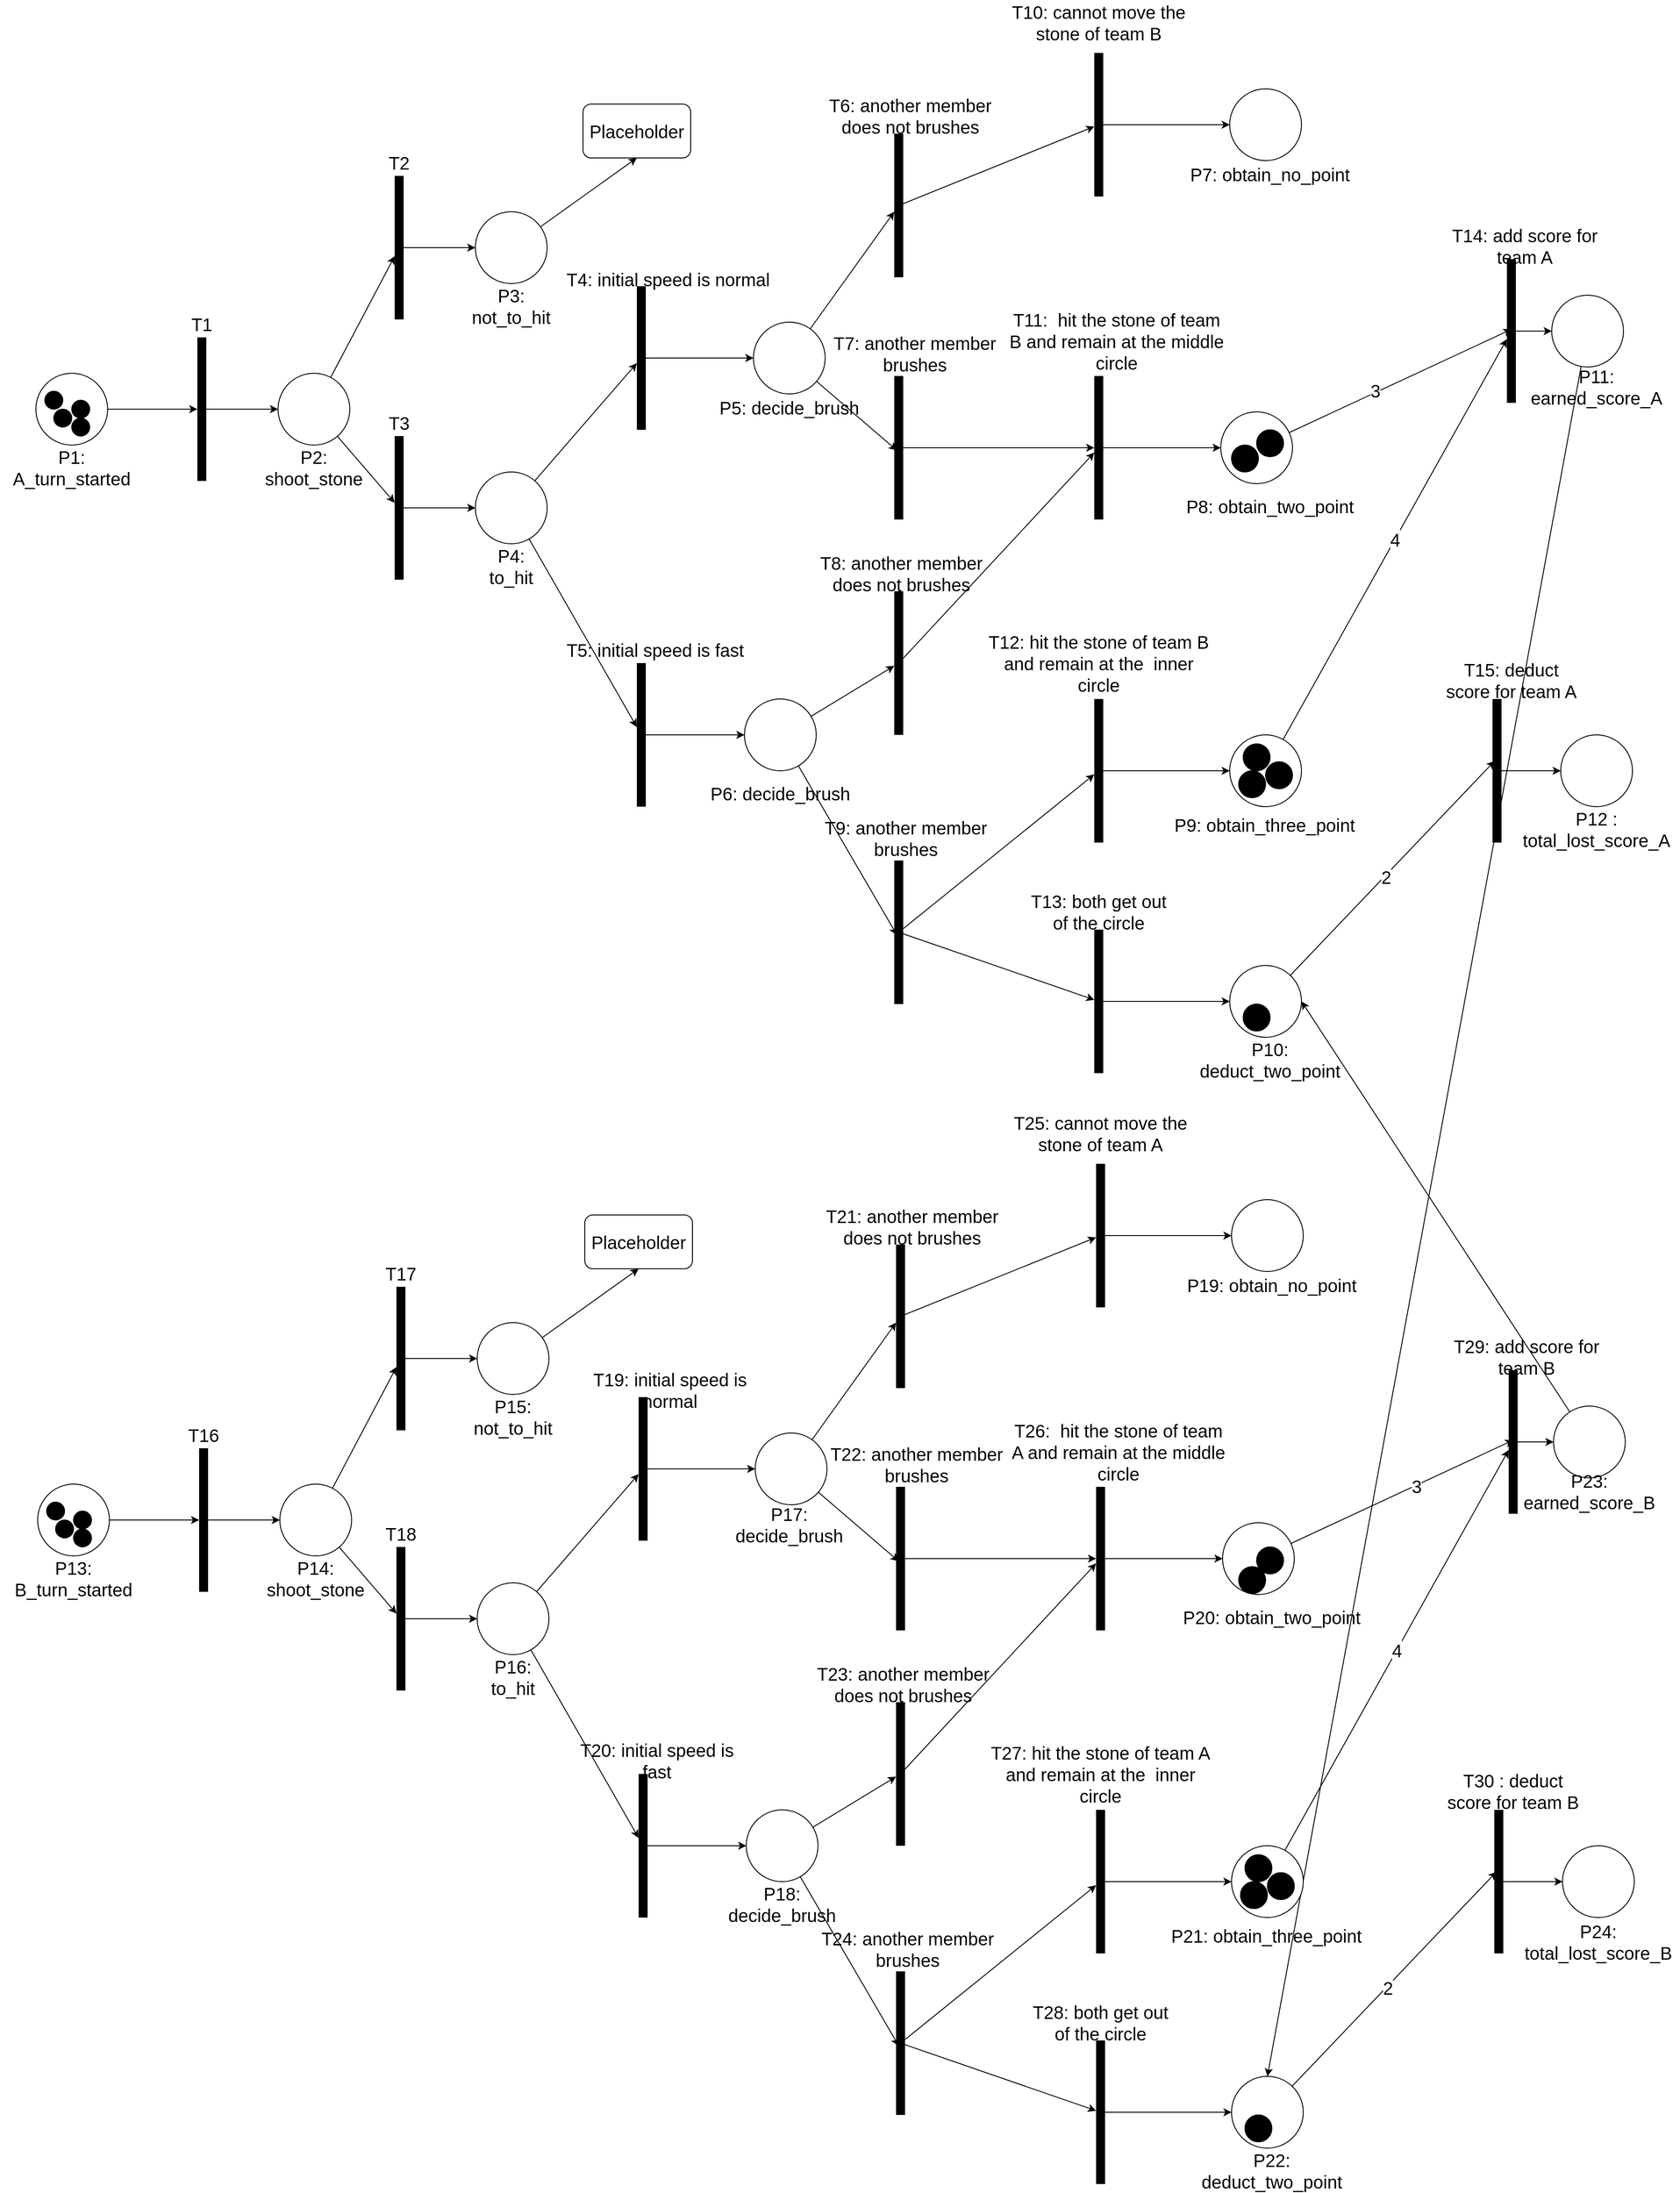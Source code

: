 <mxfile version="16.6.6" type="github">
  <diagram id="HLjwf-8nd1L1e6h1RGKW" name="Page-1">
    <mxGraphModel dx="2404" dy="2244" grid="1" gridSize="10" guides="1" tooltips="1" connect="1" arrows="1" fold="1" page="1" pageScale="1" pageWidth="827" pageHeight="1169" math="0" shadow="0">
      <root>
        <mxCell id="0" />
        <mxCell id="1" parent="0" />
        <mxCell id="6KRZwWpIwKZqXMkIKamP-5" style="edgeStyle=none;rounded=0;orthogonalLoop=1;jettySize=auto;html=1;fontSize=20;" edge="1" parent="1" source="6KRZwWpIwKZqXMkIKamP-1" target="6KRZwWpIwKZqXMkIKamP-4">
          <mxGeometry relative="1" as="geometry" />
        </mxCell>
        <mxCell id="6KRZwWpIwKZqXMkIKamP-1" value="" style="ellipse;whiteSpace=wrap;html=1;aspect=fixed;fontSize=20;strokeWidth=1;fillColor=#FFFFFF;" vertex="1" parent="1">
          <mxGeometry x="30" y="220" width="80" height="80" as="geometry" />
        </mxCell>
        <mxCell id="6KRZwWpIwKZqXMkIKamP-2" value="P1: A_turn_started" style="text;html=1;strokeColor=none;fillColor=none;align=center;verticalAlign=middle;whiteSpace=wrap;rounded=0;fontSize=20;" vertex="1" parent="1">
          <mxGeometry x="-10" y="310" width="160" height="30" as="geometry" />
        </mxCell>
        <mxCell id="6KRZwWpIwKZqXMkIKamP-15" style="edgeStyle=none;rounded=0;orthogonalLoop=1;jettySize=auto;html=1;fontSize=20;" edge="1" parent="1" source="6KRZwWpIwKZqXMkIKamP-4" target="6KRZwWpIwKZqXMkIKamP-16">
          <mxGeometry relative="1" as="geometry">
            <mxPoint x="310" y="260" as="targetPoint" />
          </mxGeometry>
        </mxCell>
        <mxCell id="6KRZwWpIwKZqXMkIKamP-4" value="" style="line;strokeWidth=10;direction=south;html=1;fontSize=20;fillColor=#FFFFFF;" vertex="1" parent="1">
          <mxGeometry x="210" y="180" width="10" height="160" as="geometry" />
        </mxCell>
        <mxCell id="6KRZwWpIwKZqXMkIKamP-7" value="" style="ellipse;whiteSpace=wrap;html=1;aspect=fixed;fontSize=20;strokeWidth=1;fillColor=#000000;strokeColor=#000000;" vertex="1" parent="1">
          <mxGeometry x="40" y="240" width="20" height="20" as="geometry" />
        </mxCell>
        <mxCell id="6KRZwWpIwKZqXMkIKamP-11" value="" style="ellipse;whiteSpace=wrap;html=1;aspect=fixed;fontSize=20;strokeWidth=1;fillColor=#000000;strokeColor=#000000;" vertex="1" parent="1">
          <mxGeometry x="70" y="250" width="20" height="20" as="geometry" />
        </mxCell>
        <mxCell id="6KRZwWpIwKZqXMkIKamP-12" value="" style="ellipse;whiteSpace=wrap;html=1;aspect=fixed;fontSize=20;strokeWidth=1;fillColor=#000000;strokeColor=#000000;" vertex="1" parent="1">
          <mxGeometry x="50" y="260" width="20" height="20" as="geometry" />
        </mxCell>
        <mxCell id="6KRZwWpIwKZqXMkIKamP-13" value="" style="ellipse;whiteSpace=wrap;html=1;aspect=fixed;fontSize=20;strokeWidth=1;fillColor=#000000;strokeColor=#000000;" vertex="1" parent="1">
          <mxGeometry x="70" y="270" width="20" height="20" as="geometry" />
        </mxCell>
        <mxCell id="6KRZwWpIwKZqXMkIKamP-14" value="T1" style="text;html=1;strokeColor=none;fillColor=none;align=center;verticalAlign=middle;whiteSpace=wrap;rounded=0;fontSize=20;" vertex="1" parent="1">
          <mxGeometry x="185" y="150" width="60" height="30" as="geometry" />
        </mxCell>
        <mxCell id="6KRZwWpIwKZqXMkIKamP-19" style="edgeStyle=none;rounded=0;orthogonalLoop=1;jettySize=auto;html=1;fontSize=20;" edge="1" parent="1" source="6KRZwWpIwKZqXMkIKamP-16" target="6KRZwWpIwKZqXMkIKamP-18">
          <mxGeometry relative="1" as="geometry" />
        </mxCell>
        <mxCell id="6KRZwWpIwKZqXMkIKamP-29" style="edgeStyle=none;rounded=0;orthogonalLoop=1;jettySize=auto;html=1;fontSize=20;" edge="1" parent="1" source="6KRZwWpIwKZqXMkIKamP-16" target="6KRZwWpIwKZqXMkIKamP-28">
          <mxGeometry relative="1" as="geometry" />
        </mxCell>
        <mxCell id="6KRZwWpIwKZqXMkIKamP-16" value="" style="ellipse;whiteSpace=wrap;html=1;aspect=fixed;fontSize=20;strokeColor=#000000;strokeWidth=1;fillColor=#FFFFFF;" vertex="1" parent="1">
          <mxGeometry x="300" y="220" width="80" height="80" as="geometry" />
        </mxCell>
        <mxCell id="6KRZwWpIwKZqXMkIKamP-17" value="P2: shoot_stone" style="text;html=1;strokeColor=none;fillColor=none;align=center;verticalAlign=middle;whiteSpace=wrap;rounded=0;fontSize=20;" vertex="1" parent="1">
          <mxGeometry x="310" y="310" width="60" height="30" as="geometry" />
        </mxCell>
        <mxCell id="6KRZwWpIwKZqXMkIKamP-20" style="edgeStyle=none;rounded=0;orthogonalLoop=1;jettySize=auto;html=1;fontSize=20;" edge="1" parent="1" source="6KRZwWpIwKZqXMkIKamP-18" target="6KRZwWpIwKZqXMkIKamP-21">
          <mxGeometry relative="1" as="geometry">
            <mxPoint x="520" y="80" as="targetPoint" />
          </mxGeometry>
        </mxCell>
        <mxCell id="6KRZwWpIwKZqXMkIKamP-18" value="" style="line;strokeWidth=10;direction=south;html=1;fontSize=20;fillColor=#FFFFFF;" vertex="1" parent="1">
          <mxGeometry x="430" width="10" height="160" as="geometry" />
        </mxCell>
        <mxCell id="6KRZwWpIwKZqXMkIKamP-26" value="" style="edgeStyle=none;rounded=0;orthogonalLoop=1;jettySize=auto;html=1;fontSize=20;entryX=0.5;entryY=1;entryDx=0;entryDy=0;" edge="1" parent="1" source="6KRZwWpIwKZqXMkIKamP-21" target="6KRZwWpIwKZqXMkIKamP-27">
          <mxGeometry relative="1" as="geometry">
            <mxPoint x="690.769" y="-20" as="targetPoint" />
          </mxGeometry>
        </mxCell>
        <mxCell id="6KRZwWpIwKZqXMkIKamP-21" value="" style="ellipse;whiteSpace=wrap;html=1;aspect=fixed;fontSize=20;strokeColor=#000000;strokeWidth=1;fillColor=#FFFFFF;" vertex="1" parent="1">
          <mxGeometry x="520" y="40" width="80" height="80" as="geometry" />
        </mxCell>
        <mxCell id="6KRZwWpIwKZqXMkIKamP-22" value="T2" style="text;html=1;strokeColor=none;fillColor=none;align=center;verticalAlign=middle;whiteSpace=wrap;rounded=0;fontSize=20;" vertex="1" parent="1">
          <mxGeometry x="405" y="-30" width="60" height="30" as="geometry" />
        </mxCell>
        <mxCell id="6KRZwWpIwKZqXMkIKamP-24" value="P3: not_to_hit" style="text;html=1;strokeColor=none;fillColor=none;align=center;verticalAlign=middle;whiteSpace=wrap;rounded=0;fontSize=20;" vertex="1" parent="1">
          <mxGeometry x="530" y="130" width="60" height="30" as="geometry" />
        </mxCell>
        <mxCell id="6KRZwWpIwKZqXMkIKamP-27" value="Placeholder" style="rounded=1;whiteSpace=wrap;html=1;fontSize=20;strokeColor=#000000;strokeWidth=1;fillColor=#FFFFFF;" vertex="1" parent="1">
          <mxGeometry x="640" y="-80" width="120" height="60" as="geometry" />
        </mxCell>
        <mxCell id="6KRZwWpIwKZqXMkIKamP-31" style="edgeStyle=none;rounded=0;orthogonalLoop=1;jettySize=auto;html=1;fontSize=20;" edge="1" parent="1" source="6KRZwWpIwKZqXMkIKamP-28" target="6KRZwWpIwKZqXMkIKamP-32">
          <mxGeometry relative="1" as="geometry">
            <mxPoint x="530" y="370" as="targetPoint" />
          </mxGeometry>
        </mxCell>
        <mxCell id="6KRZwWpIwKZqXMkIKamP-28" value="" style="line;strokeWidth=10;direction=south;html=1;fontSize=20;fillColor=#FFFFFF;" vertex="1" parent="1">
          <mxGeometry x="430" y="290" width="10" height="160" as="geometry" />
        </mxCell>
        <mxCell id="6KRZwWpIwKZqXMkIKamP-30" value="T3" style="text;html=1;strokeColor=none;fillColor=none;align=center;verticalAlign=middle;whiteSpace=wrap;rounded=0;fontSize=20;" vertex="1" parent="1">
          <mxGeometry x="405" y="260" width="60" height="30" as="geometry" />
        </mxCell>
        <mxCell id="6KRZwWpIwKZqXMkIKamP-96" style="edgeStyle=none;rounded=0;orthogonalLoop=1;jettySize=auto;html=1;fontSize=20;" edge="1" parent="1" source="6KRZwWpIwKZqXMkIKamP-32" target="6KRZwWpIwKZqXMkIKamP-35">
          <mxGeometry relative="1" as="geometry" />
        </mxCell>
        <mxCell id="6KRZwWpIwKZqXMkIKamP-97" style="edgeStyle=none;rounded=0;orthogonalLoop=1;jettySize=auto;html=1;fontSize=20;" edge="1" parent="1" source="6KRZwWpIwKZqXMkIKamP-32" target="6KRZwWpIwKZqXMkIKamP-37">
          <mxGeometry relative="1" as="geometry" />
        </mxCell>
        <mxCell id="6KRZwWpIwKZqXMkIKamP-32" value="" style="ellipse;whiteSpace=wrap;html=1;aspect=fixed;fontSize=20;strokeColor=#000000;strokeWidth=1;fillColor=#FFFFFF;" vertex="1" parent="1">
          <mxGeometry x="520" y="330" width="80" height="80" as="geometry" />
        </mxCell>
        <mxCell id="6KRZwWpIwKZqXMkIKamP-33" value="P4:&lt;br&gt;to_hit" style="text;html=1;strokeColor=none;fillColor=none;align=center;verticalAlign=middle;whiteSpace=wrap;rounded=0;fontSize=20;" vertex="1" parent="1">
          <mxGeometry x="530" y="420" width="60" height="30" as="geometry" />
        </mxCell>
        <mxCell id="6KRZwWpIwKZqXMkIKamP-34" style="edgeStyle=none;rounded=0;orthogonalLoop=1;jettySize=auto;html=1;fontSize=20;" edge="1" parent="1" source="6KRZwWpIwKZqXMkIKamP-35" target="6KRZwWpIwKZqXMkIKamP-41">
          <mxGeometry relative="1" as="geometry">
            <mxPoint x="810" y="203" as="targetPoint" />
          </mxGeometry>
        </mxCell>
        <mxCell id="6KRZwWpIwKZqXMkIKamP-35" value="" style="line;strokeWidth=10;direction=south;html=1;fontSize=20;fillColor=#FFFFFF;" vertex="1" parent="1">
          <mxGeometry x="700" y="123" width="10" height="160" as="geometry" />
        </mxCell>
        <mxCell id="6KRZwWpIwKZqXMkIKamP-36" style="edgeStyle=none;rounded=0;orthogonalLoop=1;jettySize=auto;html=1;fontSize=20;" edge="1" parent="1" source="6KRZwWpIwKZqXMkIKamP-37" target="6KRZwWpIwKZqXMkIKamP-51">
          <mxGeometry relative="1" as="geometry" />
        </mxCell>
        <mxCell id="6KRZwWpIwKZqXMkIKamP-37" value="" style="line;strokeWidth=10;direction=south;html=1;fontSize=20;fillColor=#FFFFFF;" vertex="1" parent="1">
          <mxGeometry x="700" y="543" width="10" height="160" as="geometry" />
        </mxCell>
        <mxCell id="6KRZwWpIwKZqXMkIKamP-38" value="T5: initial speed is fast" style="text;html=1;strokeColor=none;fillColor=none;align=center;verticalAlign=middle;whiteSpace=wrap;rounded=0;fontSize=20;" vertex="1" parent="1">
          <mxGeometry x="620" y="513" width="201" height="30" as="geometry" />
        </mxCell>
        <mxCell id="6KRZwWpIwKZqXMkIKamP-39" style="edgeStyle=none;rounded=0;orthogonalLoop=1;jettySize=auto;html=1;entryX=0.519;entryY=0.7;entryDx=0;entryDy=0;entryPerimeter=0;fontSize=20;" edge="1" parent="1" source="6KRZwWpIwKZqXMkIKamP-41" target="6KRZwWpIwKZqXMkIKamP-48">
          <mxGeometry relative="1" as="geometry" />
        </mxCell>
        <mxCell id="6KRZwWpIwKZqXMkIKamP-40" style="edgeStyle=none;rounded=0;orthogonalLoop=1;jettySize=auto;html=1;fontSize=20;" edge="1" parent="1" source="6KRZwWpIwKZqXMkIKamP-41" target="6KRZwWpIwKZqXMkIKamP-45">
          <mxGeometry relative="1" as="geometry" />
        </mxCell>
        <mxCell id="6KRZwWpIwKZqXMkIKamP-41" value="" style="ellipse;whiteSpace=wrap;html=1;aspect=fixed;fontSize=20;strokeWidth=1;fillColor=#FFFFFF;" vertex="1" parent="1">
          <mxGeometry x="830" y="163" width="80" height="80" as="geometry" />
        </mxCell>
        <mxCell id="6KRZwWpIwKZqXMkIKamP-42" value="P5: decide_brush" style="text;html=1;strokeColor=none;fillColor=none;align=center;verticalAlign=middle;whiteSpace=wrap;rounded=0;fontSize=20;" vertex="1" parent="1">
          <mxGeometry x="790" y="243" width="160" height="30" as="geometry" />
        </mxCell>
        <mxCell id="6KRZwWpIwKZqXMkIKamP-44" style="edgeStyle=none;rounded=0;orthogonalLoop=1;jettySize=auto;html=1;fontSize=20;" edge="1" parent="1" source="6KRZwWpIwKZqXMkIKamP-45" target="6KRZwWpIwKZqXMkIKamP-73">
          <mxGeometry relative="1" as="geometry" />
        </mxCell>
        <mxCell id="6KRZwWpIwKZqXMkIKamP-45" value="" style="line;strokeWidth=10;direction=south;html=1;fontSize=20;fillColor=#FFFFFF;" vertex="1" parent="1">
          <mxGeometry x="987" y="-47" width="10" height="160" as="geometry" />
        </mxCell>
        <mxCell id="6KRZwWpIwKZqXMkIKamP-47" style="edgeStyle=none;rounded=0;orthogonalLoop=1;jettySize=auto;html=1;fontSize=20;" edge="1" parent="1" source="6KRZwWpIwKZqXMkIKamP-48" target="6KRZwWpIwKZqXMkIKamP-79">
          <mxGeometry relative="1" as="geometry" />
        </mxCell>
        <mxCell id="6KRZwWpIwKZqXMkIKamP-48" value="" style="line;strokeWidth=10;direction=south;html=1;fontSize=20;fillColor=#FFFFFF;" vertex="1" parent="1">
          <mxGeometry x="987" y="223" width="10" height="160" as="geometry" />
        </mxCell>
        <mxCell id="6KRZwWpIwKZqXMkIKamP-49" style="edgeStyle=none;rounded=0;orthogonalLoop=1;jettySize=auto;html=1;entryX=0.519;entryY=0.7;entryDx=0;entryDy=0;entryPerimeter=0;fontSize=20;" edge="1" parent="1" source="6KRZwWpIwKZqXMkIKamP-51" target="6KRZwWpIwKZqXMkIKamP-59">
          <mxGeometry relative="1" as="geometry" />
        </mxCell>
        <mxCell id="6KRZwWpIwKZqXMkIKamP-50" style="edgeStyle=none;rounded=0;orthogonalLoop=1;jettySize=auto;html=1;fontSize=20;" edge="1" parent="1" source="6KRZwWpIwKZqXMkIKamP-51" target="6KRZwWpIwKZqXMkIKamP-56">
          <mxGeometry relative="1" as="geometry" />
        </mxCell>
        <mxCell id="6KRZwWpIwKZqXMkIKamP-51" value="" style="ellipse;whiteSpace=wrap;html=1;aspect=fixed;fontSize=20;strokeWidth=1;fillColor=#FFFFFF;" vertex="1" parent="1">
          <mxGeometry x="820" y="583" width="80" height="80" as="geometry" />
        </mxCell>
        <mxCell id="6KRZwWpIwKZqXMkIKamP-52" value="P6: decide_brush" style="text;html=1;strokeColor=none;fillColor=none;align=center;verticalAlign=middle;whiteSpace=wrap;rounded=0;fontSize=20;" vertex="1" parent="1">
          <mxGeometry x="780" y="673" width="160" height="30" as="geometry" />
        </mxCell>
        <mxCell id="6KRZwWpIwKZqXMkIKamP-54" style="edgeStyle=none;rounded=0;orthogonalLoop=1;jettySize=auto;html=1;fontSize=20;" edge="1" parent="1" source="6KRZwWpIwKZqXMkIKamP-56" target="6KRZwWpIwKZqXMkIKamP-79">
          <mxGeometry relative="1" as="geometry" />
        </mxCell>
        <mxCell id="6KRZwWpIwKZqXMkIKamP-56" value="" style="line;strokeWidth=10;direction=south;html=1;fontSize=20;fillColor=#FFFFFF;" vertex="1" parent="1">
          <mxGeometry x="987" y="463" width="10" height="160" as="geometry" />
        </mxCell>
        <mxCell id="6KRZwWpIwKZqXMkIKamP-57" style="edgeStyle=none;rounded=0;orthogonalLoop=1;jettySize=auto;html=1;fontSize=20;" edge="1" parent="1" source="6KRZwWpIwKZqXMkIKamP-59" target="6KRZwWpIwKZqXMkIKamP-88">
          <mxGeometry relative="1" as="geometry">
            <mxPoint x="1110" y="683.0" as="targetPoint" />
          </mxGeometry>
        </mxCell>
        <mxCell id="6KRZwWpIwKZqXMkIKamP-102" style="edgeStyle=none;rounded=0;orthogonalLoop=1;jettySize=auto;html=1;fontSize=20;" edge="1" parent="1" source="6KRZwWpIwKZqXMkIKamP-59" target="6KRZwWpIwKZqXMkIKamP-101">
          <mxGeometry relative="1" as="geometry" />
        </mxCell>
        <mxCell id="6KRZwWpIwKZqXMkIKamP-59" value="" style="line;strokeWidth=10;direction=south;html=1;fontSize=20;fillColor=#FFFFFF;" vertex="1" parent="1">
          <mxGeometry x="987" y="763" width="10" height="160" as="geometry" />
        </mxCell>
        <mxCell id="6KRZwWpIwKZqXMkIKamP-60" value="T7: another member brushes" style="text;html=1;strokeColor=none;fillColor=none;align=center;verticalAlign=middle;whiteSpace=wrap;rounded=0;fontSize=20;" vertex="1" parent="1">
          <mxGeometry x="900" y="183" width="220" height="30" as="geometry" />
        </mxCell>
        <mxCell id="6KRZwWpIwKZqXMkIKamP-61" value="T6: another member does not brushes" style="text;html=1;strokeColor=none;fillColor=none;align=center;verticalAlign=middle;whiteSpace=wrap;rounded=0;fontSize=20;" vertex="1" parent="1">
          <mxGeometry x="890" y="-87" width="230" height="40" as="geometry" />
        </mxCell>
        <mxCell id="6KRZwWpIwKZqXMkIKamP-62" value="T8: another member does not brushes" style="text;html=1;strokeColor=none;fillColor=none;align=center;verticalAlign=middle;whiteSpace=wrap;rounded=0;fontSize=20;" vertex="1" parent="1">
          <mxGeometry x="880" y="423" width="230" height="40" as="geometry" />
        </mxCell>
        <mxCell id="6KRZwWpIwKZqXMkIKamP-63" value="T9: another member brushes" style="text;html=1;strokeColor=none;fillColor=none;align=center;verticalAlign=middle;whiteSpace=wrap;rounded=0;fontSize=20;" vertex="1" parent="1">
          <mxGeometry x="880" y="718" width="240" height="40" as="geometry" />
        </mxCell>
        <mxCell id="6KRZwWpIwKZqXMkIKamP-219" style="edgeStyle=none;rounded=0;orthogonalLoop=1;jettySize=auto;html=1;entryX=0.5;entryY=0;entryDx=0;entryDy=0;fontSize=20;" edge="1" parent="1" source="6KRZwWpIwKZqXMkIKamP-70" target="6KRZwWpIwKZqXMkIKamP-204">
          <mxGeometry relative="1" as="geometry" />
        </mxCell>
        <mxCell id="6KRZwWpIwKZqXMkIKamP-70" value="" style="ellipse;whiteSpace=wrap;html=1;aspect=fixed;fontSize=20;strokeWidth=1;fillColor=#FFFFFF;" vertex="1" parent="1">
          <mxGeometry x="1720" y="133" width="80" height="80" as="geometry" />
        </mxCell>
        <mxCell id="6KRZwWpIwKZqXMkIKamP-71" value="P11: earned_score_A" style="text;html=1;strokeColor=none;fillColor=none;align=center;verticalAlign=middle;whiteSpace=wrap;rounded=0;fontSize=20;" vertex="1" parent="1">
          <mxGeometry x="1690" y="220" width="160" height="30" as="geometry" />
        </mxCell>
        <mxCell id="6KRZwWpIwKZqXMkIKamP-72" style="edgeStyle=none;rounded=0;orthogonalLoop=1;jettySize=auto;html=1;fontSize=20;" edge="1" parent="1" source="6KRZwWpIwKZqXMkIKamP-73" target="6KRZwWpIwKZqXMkIKamP-75">
          <mxGeometry relative="1" as="geometry">
            <mxPoint x="1360" y="-207" as="targetPoint" />
          </mxGeometry>
        </mxCell>
        <mxCell id="6KRZwWpIwKZqXMkIKamP-73" value="" style="line;strokeWidth=10;direction=south;html=1;fontSize=20;fillColor=#FFFFFF;" vertex="1" parent="1">
          <mxGeometry x="1210" y="-137" width="10" height="160" as="geometry" />
        </mxCell>
        <mxCell id="6KRZwWpIwKZqXMkIKamP-74" value="T10: cannot move the stone of team B" style="text;html=1;strokeColor=none;fillColor=none;align=center;verticalAlign=middle;whiteSpace=wrap;rounded=0;fontSize=20;" vertex="1" parent="1">
          <mxGeometry x="1115" y="-190" width="200" height="37" as="geometry" />
        </mxCell>
        <mxCell id="6KRZwWpIwKZqXMkIKamP-75" value="" style="ellipse;whiteSpace=wrap;html=1;aspect=fixed;fontSize=20;strokeWidth=1;fillColor=#FFFFFF;" vertex="1" parent="1">
          <mxGeometry x="1361" y="-97" width="80" height="80" as="geometry" />
        </mxCell>
        <mxCell id="6KRZwWpIwKZqXMkIKamP-76" value="P7: obtain_no_point" style="text;html=1;strokeColor=none;fillColor=none;align=center;verticalAlign=middle;whiteSpace=wrap;rounded=0;fontSize=20;" vertex="1" parent="1">
          <mxGeometry x="1301" y="-17" width="210" height="30" as="geometry" />
        </mxCell>
        <mxCell id="6KRZwWpIwKZqXMkIKamP-77" value="T11: &amp;nbsp;hit the stone of team B and remain at the middle circle" style="text;html=1;strokeColor=none;fillColor=none;align=center;verticalAlign=middle;whiteSpace=wrap;rounded=0;fontSize=20;" vertex="1" parent="1">
          <mxGeometry x="1110" y="160" width="250" height="47" as="geometry" />
        </mxCell>
        <mxCell id="6KRZwWpIwKZqXMkIKamP-78" style="edgeStyle=none;rounded=0;orthogonalLoop=1;jettySize=auto;html=1;fontSize=20;" edge="1" parent="1" source="6KRZwWpIwKZqXMkIKamP-79" target="6KRZwWpIwKZqXMkIKamP-83">
          <mxGeometry relative="1" as="geometry">
            <mxPoint x="1360" y="423" as="targetPoint" />
          </mxGeometry>
        </mxCell>
        <mxCell id="6KRZwWpIwKZqXMkIKamP-79" value="" style="line;strokeWidth=10;direction=south;html=1;fontSize=20;fillColor=#FFFFFF;" vertex="1" parent="1">
          <mxGeometry x="1210" y="223" width="10" height="160" as="geometry" />
        </mxCell>
        <mxCell id="6KRZwWpIwKZqXMkIKamP-81" style="edgeStyle=none;rounded=0;orthogonalLoop=1;jettySize=auto;html=1;fontSize=20;entryX=0.487;entryY=0.476;entryDx=0;entryDy=0;entryPerimeter=0;" edge="1" parent="1" source="6KRZwWpIwKZqXMkIKamP-83" target="6KRZwWpIwKZqXMkIKamP-85">
          <mxGeometry relative="1" as="geometry">
            <mxPoint x="1670" y="173" as="targetPoint" />
          </mxGeometry>
        </mxCell>
        <mxCell id="6KRZwWpIwKZqXMkIKamP-82" value="3" style="edgeLabel;html=1;align=center;verticalAlign=middle;resizable=0;points=[];fontSize=20;" vertex="1" connectable="0" parent="6KRZwWpIwKZqXMkIKamP-81">
          <mxGeometry x="-0.217" y="2" relative="1" as="geometry">
            <mxPoint x="-1" as="offset" />
          </mxGeometry>
        </mxCell>
        <mxCell id="6KRZwWpIwKZqXMkIKamP-83" value="" style="ellipse;whiteSpace=wrap;html=1;aspect=fixed;fontSize=20;strokeWidth=1;fillColor=#FFFFFF;" vertex="1" parent="1">
          <mxGeometry x="1351" y="263" width="80" height="80" as="geometry" />
        </mxCell>
        <mxCell id="6KRZwWpIwKZqXMkIKamP-84" value="P8: obtain_two_point" style="text;html=1;strokeColor=none;fillColor=none;align=center;verticalAlign=middle;whiteSpace=wrap;rounded=0;fontSize=20;" vertex="1" parent="1">
          <mxGeometry x="1296" y="353" width="220" height="30" as="geometry" />
        </mxCell>
        <mxCell id="6KRZwWpIwKZqXMkIKamP-99" style="edgeStyle=none;rounded=0;orthogonalLoop=1;jettySize=auto;html=1;fontSize=20;" edge="1" parent="1" source="6KRZwWpIwKZqXMkIKamP-85" target="6KRZwWpIwKZqXMkIKamP-70">
          <mxGeometry relative="1" as="geometry" />
        </mxCell>
        <mxCell id="6KRZwWpIwKZqXMkIKamP-85" value="" style="line;strokeWidth=10;direction=south;html=1;fontSize=20;fillColor=#FFFFFF;" vertex="1" parent="1">
          <mxGeometry x="1670" y="93" width="10" height="160" as="geometry" />
        </mxCell>
        <mxCell id="6KRZwWpIwKZqXMkIKamP-86" value="T14: add score for team A" style="text;html=1;strokeColor=none;fillColor=none;align=center;verticalAlign=middle;whiteSpace=wrap;rounded=0;fontSize=20;" vertex="1" parent="1">
          <mxGeometry x="1600" y="53" width="180" height="50" as="geometry" />
        </mxCell>
        <mxCell id="6KRZwWpIwKZqXMkIKamP-87" style="edgeStyle=none;rounded=0;orthogonalLoop=1;jettySize=auto;html=1;fontSize=20;" edge="1" parent="1" source="6KRZwWpIwKZqXMkIKamP-88" target="6KRZwWpIwKZqXMkIKamP-91">
          <mxGeometry relative="1" as="geometry">
            <mxPoint x="1360" y="663.0" as="targetPoint" />
          </mxGeometry>
        </mxCell>
        <mxCell id="6KRZwWpIwKZqXMkIKamP-88" value="" style="line;strokeWidth=10;direction=south;html=1;fontSize=20;fillColor=#FFFFFF;" vertex="1" parent="1">
          <mxGeometry x="1210" y="583" width="10" height="160" as="geometry" />
        </mxCell>
        <mxCell id="6KRZwWpIwKZqXMkIKamP-89" value="T12: hit the stone of team B and remain at the &amp;nbsp;inner circle" style="text;html=1;strokeColor=none;fillColor=none;align=center;verticalAlign=middle;whiteSpace=wrap;rounded=0;fontSize=20;" vertex="1" parent="1">
          <mxGeometry x="1090" y="516.5" width="250" height="53" as="geometry" />
        </mxCell>
        <mxCell id="6KRZwWpIwKZqXMkIKamP-90" value="4" style="edgeStyle=none;rounded=0;orthogonalLoop=1;jettySize=auto;html=1;fontSize=20;" edge="1" parent="1" source="6KRZwWpIwKZqXMkIKamP-91" target="6KRZwWpIwKZqXMkIKamP-85">
          <mxGeometry relative="1" as="geometry">
            <mxPoint x="1660.0" y="253" as="targetPoint" />
          </mxGeometry>
        </mxCell>
        <mxCell id="6KRZwWpIwKZqXMkIKamP-91" value="" style="ellipse;whiteSpace=wrap;html=1;aspect=fixed;fontSize=20;strokeWidth=1;fillColor=#FFFFFF;" vertex="1" parent="1">
          <mxGeometry x="1361" y="623.0" width="80" height="80" as="geometry" />
        </mxCell>
        <mxCell id="6KRZwWpIwKZqXMkIKamP-92" value="P9: obtain_three_point" style="text;html=1;strokeColor=none;fillColor=none;align=center;verticalAlign=middle;whiteSpace=wrap;rounded=0;fontSize=20;" vertex="1" parent="1">
          <mxGeometry x="1290" y="708" width="220" height="30" as="geometry" />
        </mxCell>
        <mxCell id="6KRZwWpIwKZqXMkIKamP-93" value="" style="ellipse;whiteSpace=wrap;html=1;aspect=fixed;fontSize=20;strokeWidth=1;fillColor=#000000;" vertex="1" parent="1">
          <mxGeometry x="1363" y="300" width="30" height="30" as="geometry" />
        </mxCell>
        <mxCell id="6KRZwWpIwKZqXMkIKamP-94" value="" style="ellipse;whiteSpace=wrap;html=1;aspect=fixed;fontSize=20;strokeWidth=1;fillColor=#000000;" vertex="1" parent="1">
          <mxGeometry x="1401" y="653" width="30" height="30" as="geometry" />
        </mxCell>
        <mxCell id="6KRZwWpIwKZqXMkIKamP-95" value="" style="ellipse;whiteSpace=wrap;html=1;aspect=fixed;fontSize=20;strokeWidth=1;fillColor=#000000;" vertex="1" parent="1">
          <mxGeometry x="1371" y="663" width="30" height="30" as="geometry" />
        </mxCell>
        <mxCell id="6KRZwWpIwKZqXMkIKamP-98" value="T4: initial speed is normal" style="text;html=1;strokeColor=none;fillColor=none;align=center;verticalAlign=middle;whiteSpace=wrap;rounded=0;fontSize=20;" vertex="1" parent="1">
          <mxGeometry x="620" y="100" width="230" height="30" as="geometry" />
        </mxCell>
        <mxCell id="6KRZwWpIwKZqXMkIKamP-105" style="edgeStyle=none;rounded=0;orthogonalLoop=1;jettySize=auto;html=1;fontSize=20;" edge="1" parent="1" source="6KRZwWpIwKZqXMkIKamP-101" target="6KRZwWpIwKZqXMkIKamP-106">
          <mxGeometry relative="1" as="geometry">
            <mxPoint x="1340" y="920.0" as="targetPoint" />
          </mxGeometry>
        </mxCell>
        <mxCell id="6KRZwWpIwKZqXMkIKamP-101" value="" style="line;strokeWidth=10;direction=south;html=1;fontSize=20;fillColor=#FFFFFF;" vertex="1" parent="1">
          <mxGeometry x="1210" y="840" width="10" height="160" as="geometry" />
        </mxCell>
        <mxCell id="6KRZwWpIwKZqXMkIKamP-103" value="T13: both get out of the circle" style="text;html=1;strokeColor=none;fillColor=none;align=center;verticalAlign=middle;whiteSpace=wrap;rounded=0;fontSize=20;" vertex="1" parent="1">
          <mxGeometry x="1130" y="800" width="170" height="40" as="geometry" />
        </mxCell>
        <mxCell id="6KRZwWpIwKZqXMkIKamP-110" style="edgeStyle=none;rounded=0;orthogonalLoop=1;jettySize=auto;html=1;fontSize=20;entryX=0.431;entryY=0.753;entryDx=0;entryDy=0;entryPerimeter=0;" edge="1" parent="1" source="6KRZwWpIwKZqXMkIKamP-106" target="6KRZwWpIwKZqXMkIKamP-113">
          <mxGeometry relative="1" as="geometry">
            <mxPoint x="1650" y="700.0" as="targetPoint" />
          </mxGeometry>
        </mxCell>
        <mxCell id="6KRZwWpIwKZqXMkIKamP-117" value="2" style="edgeLabel;html=1;align=center;verticalAlign=middle;resizable=0;points=[];fontSize=20;" vertex="1" connectable="0" parent="6KRZwWpIwKZqXMkIKamP-110">
          <mxGeometry x="-0.069" y="-1" relative="1" as="geometry">
            <mxPoint as="offset" />
          </mxGeometry>
        </mxCell>
        <mxCell id="6KRZwWpIwKZqXMkIKamP-106" value="" style="ellipse;whiteSpace=wrap;html=1;aspect=fixed;fontSize=20;strokeColor=#000000;strokeWidth=1;fillColor=#FFFFFF;" vertex="1" parent="1">
          <mxGeometry x="1361" y="880.0" width="80" height="80" as="geometry" />
        </mxCell>
        <mxCell id="6KRZwWpIwKZqXMkIKamP-107" value="P10: deduct_two_point" style="text;html=1;strokeColor=none;fillColor=none;align=center;verticalAlign=middle;whiteSpace=wrap;rounded=0;fontSize=20;" vertex="1" parent="1">
          <mxGeometry x="1376" y="970" width="60" height="30" as="geometry" />
        </mxCell>
        <mxCell id="6KRZwWpIwKZqXMkIKamP-108" value="" style="ellipse;whiteSpace=wrap;html=1;aspect=fixed;fontSize=20;strokeWidth=1;fillColor=#000000;" vertex="1" parent="1">
          <mxGeometry x="1376" y="923" width="30" height="30" as="geometry" />
        </mxCell>
        <mxCell id="6KRZwWpIwKZqXMkIKamP-112" value="T15: deduct score for team A" style="text;html=1;strokeColor=none;fillColor=none;align=center;verticalAlign=middle;whiteSpace=wrap;rounded=0;fontSize=20;" vertex="1" parent="1">
          <mxGeometry x="1600" y="540" width="150" height="43" as="geometry" />
        </mxCell>
        <mxCell id="6KRZwWpIwKZqXMkIKamP-114" style="edgeStyle=none;rounded=0;orthogonalLoop=1;jettySize=auto;html=1;fontSize=20;" edge="1" parent="1" source="6KRZwWpIwKZqXMkIKamP-113" target="6KRZwWpIwKZqXMkIKamP-115">
          <mxGeometry relative="1" as="geometry">
            <mxPoint x="1770" y="663" as="targetPoint" />
          </mxGeometry>
        </mxCell>
        <mxCell id="6KRZwWpIwKZqXMkIKamP-113" value="" style="line;strokeWidth=10;direction=south;html=1;fontSize=20;fillColor=#FFFFFF;" vertex="1" parent="1">
          <mxGeometry x="1654" y="583" width="10" height="160" as="geometry" />
        </mxCell>
        <mxCell id="6KRZwWpIwKZqXMkIKamP-115" value="" style="ellipse;whiteSpace=wrap;html=1;aspect=fixed;fontSize=20;strokeColor=#000000;strokeWidth=1;fillColor=#FFFFFF;" vertex="1" parent="1">
          <mxGeometry x="1730" y="623" width="80" height="80" as="geometry" />
        </mxCell>
        <mxCell id="6KRZwWpIwKZqXMkIKamP-116" value="P12 : total_lost_score_A" style="text;html=1;strokeColor=none;fillColor=none;align=center;verticalAlign=middle;whiteSpace=wrap;rounded=0;fontSize=20;" vertex="1" parent="1">
          <mxGeometry x="1740" y="713" width="60" height="30" as="geometry" />
        </mxCell>
        <mxCell id="6KRZwWpIwKZqXMkIKamP-118" style="edgeStyle=none;rounded=0;orthogonalLoop=1;jettySize=auto;html=1;fontSize=20;" edge="1" parent="1" source="6KRZwWpIwKZqXMkIKamP-119" target="6KRZwWpIwKZqXMkIKamP-122">
          <mxGeometry relative="1" as="geometry" />
        </mxCell>
        <mxCell id="6KRZwWpIwKZqXMkIKamP-119" value="" style="ellipse;whiteSpace=wrap;html=1;aspect=fixed;fontSize=20;strokeWidth=1;fillColor=#FFFFFF;" vertex="1" parent="1">
          <mxGeometry x="32" y="1458" width="80" height="80" as="geometry" />
        </mxCell>
        <mxCell id="6KRZwWpIwKZqXMkIKamP-120" value="P13: B_turn_started" style="text;html=1;strokeColor=none;fillColor=none;align=center;verticalAlign=middle;whiteSpace=wrap;rounded=0;fontSize=20;" vertex="1" parent="1">
          <mxGeometry x="-8" y="1548" width="160" height="30" as="geometry" />
        </mxCell>
        <mxCell id="6KRZwWpIwKZqXMkIKamP-121" style="edgeStyle=none;rounded=0;orthogonalLoop=1;jettySize=auto;html=1;fontSize=20;" edge="1" parent="1" source="6KRZwWpIwKZqXMkIKamP-122" target="6KRZwWpIwKZqXMkIKamP-130">
          <mxGeometry relative="1" as="geometry">
            <mxPoint x="312" y="1498" as="targetPoint" />
          </mxGeometry>
        </mxCell>
        <mxCell id="6KRZwWpIwKZqXMkIKamP-122" value="" style="line;strokeWidth=10;direction=south;html=1;fontSize=20;fillColor=#FFFFFF;" vertex="1" parent="1">
          <mxGeometry x="212" y="1418" width="10" height="160" as="geometry" />
        </mxCell>
        <mxCell id="6KRZwWpIwKZqXMkIKamP-123" value="" style="ellipse;whiteSpace=wrap;html=1;aspect=fixed;fontSize=20;strokeWidth=1;fillColor=#000000;strokeColor=#000000;" vertex="1" parent="1">
          <mxGeometry x="42" y="1478" width="20" height="20" as="geometry" />
        </mxCell>
        <mxCell id="6KRZwWpIwKZqXMkIKamP-124" value="" style="ellipse;whiteSpace=wrap;html=1;aspect=fixed;fontSize=20;strokeWidth=1;fillColor=#000000;strokeColor=#000000;" vertex="1" parent="1">
          <mxGeometry x="72" y="1488" width="20" height="20" as="geometry" />
        </mxCell>
        <mxCell id="6KRZwWpIwKZqXMkIKamP-125" value="" style="ellipse;whiteSpace=wrap;html=1;aspect=fixed;fontSize=20;strokeWidth=1;fillColor=#000000;strokeColor=#000000;" vertex="1" parent="1">
          <mxGeometry x="52" y="1498" width="20" height="20" as="geometry" />
        </mxCell>
        <mxCell id="6KRZwWpIwKZqXMkIKamP-126" value="" style="ellipse;whiteSpace=wrap;html=1;aspect=fixed;fontSize=20;strokeWidth=1;fillColor=#000000;strokeColor=#000000;" vertex="1" parent="1">
          <mxGeometry x="72" y="1508" width="20" height="20" as="geometry" />
        </mxCell>
        <mxCell id="6KRZwWpIwKZqXMkIKamP-127" value="T16" style="text;html=1;strokeColor=none;fillColor=none;align=center;verticalAlign=middle;whiteSpace=wrap;rounded=0;fontSize=20;" vertex="1" parent="1">
          <mxGeometry x="187" y="1388" width="60" height="30" as="geometry" />
        </mxCell>
        <mxCell id="6KRZwWpIwKZqXMkIKamP-128" style="edgeStyle=none;rounded=0;orthogonalLoop=1;jettySize=auto;html=1;fontSize=20;" edge="1" parent="1" source="6KRZwWpIwKZqXMkIKamP-130" target="6KRZwWpIwKZqXMkIKamP-133">
          <mxGeometry relative="1" as="geometry" />
        </mxCell>
        <mxCell id="6KRZwWpIwKZqXMkIKamP-129" style="edgeStyle=none;rounded=0;orthogonalLoop=1;jettySize=auto;html=1;fontSize=20;" edge="1" parent="1" source="6KRZwWpIwKZqXMkIKamP-130" target="6KRZwWpIwKZqXMkIKamP-140">
          <mxGeometry relative="1" as="geometry" />
        </mxCell>
        <mxCell id="6KRZwWpIwKZqXMkIKamP-130" value="" style="ellipse;whiteSpace=wrap;html=1;aspect=fixed;fontSize=20;strokeColor=#000000;strokeWidth=1;fillColor=#FFFFFF;" vertex="1" parent="1">
          <mxGeometry x="302" y="1458" width="80" height="80" as="geometry" />
        </mxCell>
        <mxCell id="6KRZwWpIwKZqXMkIKamP-131" value="P14: shoot_stone" style="text;html=1;strokeColor=none;fillColor=none;align=center;verticalAlign=middle;whiteSpace=wrap;rounded=0;fontSize=20;" vertex="1" parent="1">
          <mxGeometry x="312" y="1548" width="60" height="30" as="geometry" />
        </mxCell>
        <mxCell id="6KRZwWpIwKZqXMkIKamP-132" style="edgeStyle=none;rounded=0;orthogonalLoop=1;jettySize=auto;html=1;fontSize=20;" edge="1" parent="1" source="6KRZwWpIwKZqXMkIKamP-133" target="6KRZwWpIwKZqXMkIKamP-135">
          <mxGeometry relative="1" as="geometry">
            <mxPoint x="522" y="1318" as="targetPoint" />
          </mxGeometry>
        </mxCell>
        <mxCell id="6KRZwWpIwKZqXMkIKamP-133" value="" style="line;strokeWidth=10;direction=south;html=1;fontSize=20;fillColor=#FFFFFF;" vertex="1" parent="1">
          <mxGeometry x="432" y="1238" width="10" height="160" as="geometry" />
        </mxCell>
        <mxCell id="6KRZwWpIwKZqXMkIKamP-134" value="" style="edgeStyle=none;rounded=0;orthogonalLoop=1;jettySize=auto;html=1;fontSize=20;entryX=0.5;entryY=1;entryDx=0;entryDy=0;" edge="1" parent="1" source="6KRZwWpIwKZqXMkIKamP-135" target="6KRZwWpIwKZqXMkIKamP-138">
          <mxGeometry relative="1" as="geometry">
            <mxPoint x="692.769" y="1218" as="targetPoint" />
          </mxGeometry>
        </mxCell>
        <mxCell id="6KRZwWpIwKZqXMkIKamP-135" value="" style="ellipse;whiteSpace=wrap;html=1;aspect=fixed;fontSize=20;strokeColor=#000000;strokeWidth=1;fillColor=#FFFFFF;" vertex="1" parent="1">
          <mxGeometry x="522" y="1278" width="80" height="80" as="geometry" />
        </mxCell>
        <mxCell id="6KRZwWpIwKZqXMkIKamP-136" value="T17" style="text;html=1;strokeColor=none;fillColor=none;align=center;verticalAlign=middle;whiteSpace=wrap;rounded=0;fontSize=20;" vertex="1" parent="1">
          <mxGeometry x="407" y="1208" width="60" height="30" as="geometry" />
        </mxCell>
        <mxCell id="6KRZwWpIwKZqXMkIKamP-137" value="P15: not_to_hit" style="text;html=1;strokeColor=none;fillColor=none;align=center;verticalAlign=middle;whiteSpace=wrap;rounded=0;fontSize=20;" vertex="1" parent="1">
          <mxGeometry x="532" y="1368" width="60" height="30" as="geometry" />
        </mxCell>
        <mxCell id="6KRZwWpIwKZqXMkIKamP-138" value="Placeholder" style="rounded=1;whiteSpace=wrap;html=1;fontSize=20;strokeColor=#000000;strokeWidth=1;fillColor=#FFFFFF;" vertex="1" parent="1">
          <mxGeometry x="642" y="1158" width="120" height="60" as="geometry" />
        </mxCell>
        <mxCell id="6KRZwWpIwKZqXMkIKamP-139" style="edgeStyle=none;rounded=0;orthogonalLoop=1;jettySize=auto;html=1;fontSize=20;" edge="1" parent="1" source="6KRZwWpIwKZqXMkIKamP-140" target="6KRZwWpIwKZqXMkIKamP-144">
          <mxGeometry relative="1" as="geometry">
            <mxPoint x="532" y="1608" as="targetPoint" />
          </mxGeometry>
        </mxCell>
        <mxCell id="6KRZwWpIwKZqXMkIKamP-140" value="" style="line;strokeWidth=10;direction=south;html=1;fontSize=20;fillColor=#FFFFFF;" vertex="1" parent="1">
          <mxGeometry x="432" y="1528" width="10" height="160" as="geometry" />
        </mxCell>
        <mxCell id="6KRZwWpIwKZqXMkIKamP-141" value="T18" style="text;html=1;strokeColor=none;fillColor=none;align=center;verticalAlign=middle;whiteSpace=wrap;rounded=0;fontSize=20;" vertex="1" parent="1">
          <mxGeometry x="407" y="1498" width="60" height="30" as="geometry" />
        </mxCell>
        <mxCell id="6KRZwWpIwKZqXMkIKamP-142" style="edgeStyle=none;rounded=0;orthogonalLoop=1;jettySize=auto;html=1;fontSize=20;" edge="1" parent="1" source="6KRZwWpIwKZqXMkIKamP-144" target="6KRZwWpIwKZqXMkIKamP-147">
          <mxGeometry relative="1" as="geometry" />
        </mxCell>
        <mxCell id="6KRZwWpIwKZqXMkIKamP-143" style="edgeStyle=none;rounded=0;orthogonalLoop=1;jettySize=auto;html=1;fontSize=20;" edge="1" parent="1" source="6KRZwWpIwKZqXMkIKamP-144" target="6KRZwWpIwKZqXMkIKamP-149">
          <mxGeometry relative="1" as="geometry" />
        </mxCell>
        <mxCell id="6KRZwWpIwKZqXMkIKamP-144" value="" style="ellipse;whiteSpace=wrap;html=1;aspect=fixed;fontSize=20;strokeColor=#000000;strokeWidth=1;fillColor=#FFFFFF;" vertex="1" parent="1">
          <mxGeometry x="522" y="1568" width="80" height="80" as="geometry" />
        </mxCell>
        <mxCell id="6KRZwWpIwKZqXMkIKamP-145" value="P16:&lt;br&gt;to_hit" style="text;html=1;strokeColor=none;fillColor=none;align=center;verticalAlign=middle;whiteSpace=wrap;rounded=0;fontSize=20;" vertex="1" parent="1">
          <mxGeometry x="532" y="1658" width="60" height="30" as="geometry" />
        </mxCell>
        <mxCell id="6KRZwWpIwKZqXMkIKamP-146" style="edgeStyle=none;rounded=0;orthogonalLoop=1;jettySize=auto;html=1;fontSize=20;" edge="1" parent="1" source="6KRZwWpIwKZqXMkIKamP-147" target="6KRZwWpIwKZqXMkIKamP-153">
          <mxGeometry relative="1" as="geometry">
            <mxPoint x="812" y="1441" as="targetPoint" />
          </mxGeometry>
        </mxCell>
        <mxCell id="6KRZwWpIwKZqXMkIKamP-147" value="" style="line;strokeWidth=10;direction=south;html=1;fontSize=20;fillColor=#FFFFFF;" vertex="1" parent="1">
          <mxGeometry x="702" y="1361" width="10" height="160" as="geometry" />
        </mxCell>
        <mxCell id="6KRZwWpIwKZqXMkIKamP-148" style="edgeStyle=none;rounded=0;orthogonalLoop=1;jettySize=auto;html=1;fontSize=20;" edge="1" parent="1" source="6KRZwWpIwKZqXMkIKamP-149" target="6KRZwWpIwKZqXMkIKamP-161">
          <mxGeometry relative="1" as="geometry" />
        </mxCell>
        <mxCell id="6KRZwWpIwKZqXMkIKamP-149" value="" style="line;strokeWidth=10;direction=south;html=1;fontSize=20;fillColor=#FFFFFF;" vertex="1" parent="1">
          <mxGeometry x="702" y="1781" width="10" height="160" as="geometry" />
        </mxCell>
        <mxCell id="6KRZwWpIwKZqXMkIKamP-150" value="T20: initial speed is fast" style="text;html=1;strokeColor=none;fillColor=none;align=center;verticalAlign=middle;whiteSpace=wrap;rounded=0;fontSize=20;" vertex="1" parent="1">
          <mxGeometry x="622" y="1751" width="201" height="30" as="geometry" />
        </mxCell>
        <mxCell id="6KRZwWpIwKZqXMkIKamP-151" style="edgeStyle=none;rounded=0;orthogonalLoop=1;jettySize=auto;html=1;entryX=0.519;entryY=0.7;entryDx=0;entryDy=0;entryPerimeter=0;fontSize=20;" edge="1" parent="1" source="6KRZwWpIwKZqXMkIKamP-153" target="6KRZwWpIwKZqXMkIKamP-158">
          <mxGeometry relative="1" as="geometry" />
        </mxCell>
        <mxCell id="6KRZwWpIwKZqXMkIKamP-152" style="edgeStyle=none;rounded=0;orthogonalLoop=1;jettySize=auto;html=1;fontSize=20;" edge="1" parent="1" source="6KRZwWpIwKZqXMkIKamP-153" target="6KRZwWpIwKZqXMkIKamP-156">
          <mxGeometry relative="1" as="geometry" />
        </mxCell>
        <mxCell id="6KRZwWpIwKZqXMkIKamP-153" value="" style="ellipse;whiteSpace=wrap;html=1;aspect=fixed;fontSize=20;strokeWidth=1;fillColor=#FFFFFF;" vertex="1" parent="1">
          <mxGeometry x="832" y="1401" width="80" height="80" as="geometry" />
        </mxCell>
        <mxCell id="6KRZwWpIwKZqXMkIKamP-154" value="P17: decide_brush" style="text;html=1;strokeColor=none;fillColor=none;align=center;verticalAlign=middle;whiteSpace=wrap;rounded=0;fontSize=20;" vertex="1" parent="1">
          <mxGeometry x="790" y="1488" width="160" height="30" as="geometry" />
        </mxCell>
        <mxCell id="6KRZwWpIwKZqXMkIKamP-155" style="edgeStyle=none;rounded=0;orthogonalLoop=1;jettySize=auto;html=1;fontSize=20;" edge="1" parent="1" source="6KRZwWpIwKZqXMkIKamP-156" target="6KRZwWpIwKZqXMkIKamP-175">
          <mxGeometry relative="1" as="geometry" />
        </mxCell>
        <mxCell id="6KRZwWpIwKZqXMkIKamP-156" value="" style="line;strokeWidth=10;direction=south;html=1;fontSize=20;fillColor=#FFFFFF;" vertex="1" parent="1">
          <mxGeometry x="989" y="1191" width="10" height="160" as="geometry" />
        </mxCell>
        <mxCell id="6KRZwWpIwKZqXMkIKamP-157" style="edgeStyle=none;rounded=0;orthogonalLoop=1;jettySize=auto;html=1;fontSize=20;" edge="1" parent="1" source="6KRZwWpIwKZqXMkIKamP-158" target="6KRZwWpIwKZqXMkIKamP-181">
          <mxGeometry relative="1" as="geometry" />
        </mxCell>
        <mxCell id="6KRZwWpIwKZqXMkIKamP-158" value="" style="line;strokeWidth=10;direction=south;html=1;fontSize=20;fillColor=#FFFFFF;" vertex="1" parent="1">
          <mxGeometry x="989" y="1461" width="10" height="160" as="geometry" />
        </mxCell>
        <mxCell id="6KRZwWpIwKZqXMkIKamP-159" style="edgeStyle=none;rounded=0;orthogonalLoop=1;jettySize=auto;html=1;entryX=0.519;entryY=0.7;entryDx=0;entryDy=0;entryPerimeter=0;fontSize=20;" edge="1" parent="1" source="6KRZwWpIwKZqXMkIKamP-161" target="6KRZwWpIwKZqXMkIKamP-167">
          <mxGeometry relative="1" as="geometry" />
        </mxCell>
        <mxCell id="6KRZwWpIwKZqXMkIKamP-160" style="edgeStyle=none;rounded=0;orthogonalLoop=1;jettySize=auto;html=1;fontSize=20;" edge="1" parent="1" source="6KRZwWpIwKZqXMkIKamP-161" target="6KRZwWpIwKZqXMkIKamP-164">
          <mxGeometry relative="1" as="geometry" />
        </mxCell>
        <mxCell id="6KRZwWpIwKZqXMkIKamP-161" value="" style="ellipse;whiteSpace=wrap;html=1;aspect=fixed;fontSize=20;strokeWidth=1;fillColor=#FFFFFF;" vertex="1" parent="1">
          <mxGeometry x="822" y="1821" width="80" height="80" as="geometry" />
        </mxCell>
        <mxCell id="6KRZwWpIwKZqXMkIKamP-162" value="P18: decide_brush" style="text;html=1;strokeColor=none;fillColor=none;align=center;verticalAlign=middle;whiteSpace=wrap;rounded=0;fontSize=20;" vertex="1" parent="1">
          <mxGeometry x="782" y="1911" width="160" height="30" as="geometry" />
        </mxCell>
        <mxCell id="6KRZwWpIwKZqXMkIKamP-163" style="edgeStyle=none;rounded=0;orthogonalLoop=1;jettySize=auto;html=1;fontSize=20;" edge="1" parent="1" source="6KRZwWpIwKZqXMkIKamP-164" target="6KRZwWpIwKZqXMkIKamP-181">
          <mxGeometry relative="1" as="geometry" />
        </mxCell>
        <mxCell id="6KRZwWpIwKZqXMkIKamP-164" value="" style="line;strokeWidth=10;direction=south;html=1;fontSize=20;fillColor=#FFFFFF;" vertex="1" parent="1">
          <mxGeometry x="989" y="1701" width="10" height="160" as="geometry" />
        </mxCell>
        <mxCell id="6KRZwWpIwKZqXMkIKamP-165" style="edgeStyle=none;rounded=0;orthogonalLoop=1;jettySize=auto;html=1;fontSize=20;" edge="1" parent="1" source="6KRZwWpIwKZqXMkIKamP-167" target="6KRZwWpIwKZqXMkIKamP-190">
          <mxGeometry relative="1" as="geometry">
            <mxPoint x="1112" y="1921.0" as="targetPoint" />
          </mxGeometry>
        </mxCell>
        <mxCell id="6KRZwWpIwKZqXMkIKamP-166" style="edgeStyle=none;rounded=0;orthogonalLoop=1;jettySize=auto;html=1;fontSize=20;" edge="1" parent="1" source="6KRZwWpIwKZqXMkIKamP-167" target="6KRZwWpIwKZqXMkIKamP-200">
          <mxGeometry relative="1" as="geometry" />
        </mxCell>
        <mxCell id="6KRZwWpIwKZqXMkIKamP-167" value="" style="line;strokeWidth=10;direction=south;html=1;fontSize=20;fillColor=#FFFFFF;" vertex="1" parent="1">
          <mxGeometry x="989" y="2001" width="10" height="160" as="geometry" />
        </mxCell>
        <mxCell id="6KRZwWpIwKZqXMkIKamP-168" value="T22: another member brushes" style="text;html=1;strokeColor=none;fillColor=none;align=center;verticalAlign=middle;whiteSpace=wrap;rounded=0;fontSize=20;" vertex="1" parent="1">
          <mxGeometry x="902" y="1421" width="220" height="30" as="geometry" />
        </mxCell>
        <mxCell id="6KRZwWpIwKZqXMkIKamP-169" value="T21: another member does not brushes" style="text;html=1;strokeColor=none;fillColor=none;align=center;verticalAlign=middle;whiteSpace=wrap;rounded=0;fontSize=20;" vertex="1" parent="1">
          <mxGeometry x="892" y="1151" width="230" height="40" as="geometry" />
        </mxCell>
        <mxCell id="6KRZwWpIwKZqXMkIKamP-170" value="T23: another member does not brushes" style="text;html=1;strokeColor=none;fillColor=none;align=center;verticalAlign=middle;whiteSpace=wrap;rounded=0;fontSize=20;" vertex="1" parent="1">
          <mxGeometry x="882" y="1661" width="230" height="40" as="geometry" />
        </mxCell>
        <mxCell id="6KRZwWpIwKZqXMkIKamP-171" value="T24: another member brushes" style="text;html=1;strokeColor=none;fillColor=none;align=center;verticalAlign=middle;whiteSpace=wrap;rounded=0;fontSize=20;" vertex="1" parent="1">
          <mxGeometry x="882" y="1956" width="240" height="40" as="geometry" />
        </mxCell>
        <mxCell id="6KRZwWpIwKZqXMkIKamP-224" style="edgeStyle=none;rounded=0;orthogonalLoop=1;jettySize=auto;html=1;entryX=1;entryY=0.5;entryDx=0;entryDy=0;fontSize=20;" edge="1" parent="1" source="6KRZwWpIwKZqXMkIKamP-172" target="6KRZwWpIwKZqXMkIKamP-106">
          <mxGeometry relative="1" as="geometry" />
        </mxCell>
        <mxCell id="6KRZwWpIwKZqXMkIKamP-172" value="" style="ellipse;whiteSpace=wrap;html=1;aspect=fixed;fontSize=20;strokeWidth=1;fillColor=#FFFFFF;" vertex="1" parent="1">
          <mxGeometry x="1722" y="1371" width="80" height="80" as="geometry" />
        </mxCell>
        <mxCell id="6KRZwWpIwKZqXMkIKamP-173" value="P23: earned_score_B" style="text;html=1;strokeColor=none;fillColor=none;align=center;verticalAlign=middle;whiteSpace=wrap;rounded=0;fontSize=20;" vertex="1" parent="1">
          <mxGeometry x="1682" y="1451" width="160" height="30" as="geometry" />
        </mxCell>
        <mxCell id="6KRZwWpIwKZqXMkIKamP-174" style="edgeStyle=none;rounded=0;orthogonalLoop=1;jettySize=auto;html=1;fontSize=20;" edge="1" parent="1" source="6KRZwWpIwKZqXMkIKamP-175" target="6KRZwWpIwKZqXMkIKamP-177">
          <mxGeometry relative="1" as="geometry">
            <mxPoint x="1362" y="1031" as="targetPoint" />
          </mxGeometry>
        </mxCell>
        <mxCell id="6KRZwWpIwKZqXMkIKamP-175" value="" style="line;strokeWidth=10;direction=south;html=1;fontSize=20;fillColor=#FFFFFF;" vertex="1" parent="1">
          <mxGeometry x="1212" y="1101" width="10" height="160" as="geometry" />
        </mxCell>
        <mxCell id="6KRZwWpIwKZqXMkIKamP-176" value="T25: cannot move the stone of team A" style="text;html=1;strokeColor=none;fillColor=none;align=center;verticalAlign=middle;whiteSpace=wrap;rounded=0;fontSize=20;" vertex="1" parent="1">
          <mxGeometry x="1117" y="1048" width="200" height="37" as="geometry" />
        </mxCell>
        <mxCell id="6KRZwWpIwKZqXMkIKamP-177" value="" style="ellipse;whiteSpace=wrap;html=1;aspect=fixed;fontSize=20;strokeWidth=1;fillColor=#FFFFFF;" vertex="1" parent="1">
          <mxGeometry x="1363" y="1141" width="80" height="80" as="geometry" />
        </mxCell>
        <mxCell id="6KRZwWpIwKZqXMkIKamP-178" value="P19: obtain_no_point" style="text;html=1;strokeColor=none;fillColor=none;align=center;verticalAlign=middle;whiteSpace=wrap;rounded=0;fontSize=20;" vertex="1" parent="1">
          <mxGeometry x="1303" y="1221" width="210" height="30" as="geometry" />
        </mxCell>
        <mxCell id="6KRZwWpIwKZqXMkIKamP-179" value="T26: &amp;nbsp;hit the stone of team A and remain at the middle circle" style="text;html=1;strokeColor=none;fillColor=none;align=center;verticalAlign=middle;whiteSpace=wrap;rounded=0;fontSize=20;" vertex="1" parent="1">
          <mxGeometry x="1112" y="1398" width="250" height="47" as="geometry" />
        </mxCell>
        <mxCell id="6KRZwWpIwKZqXMkIKamP-180" style="edgeStyle=none;rounded=0;orthogonalLoop=1;jettySize=auto;html=1;fontSize=20;" edge="1" parent="1" source="6KRZwWpIwKZqXMkIKamP-181" target="6KRZwWpIwKZqXMkIKamP-184">
          <mxGeometry relative="1" as="geometry">
            <mxPoint x="1362" y="1661" as="targetPoint" />
          </mxGeometry>
        </mxCell>
        <mxCell id="6KRZwWpIwKZqXMkIKamP-181" value="" style="line;strokeWidth=10;direction=south;html=1;fontSize=20;fillColor=#FFFFFF;" vertex="1" parent="1">
          <mxGeometry x="1212" y="1461" width="10" height="160" as="geometry" />
        </mxCell>
        <mxCell id="6KRZwWpIwKZqXMkIKamP-182" style="edgeStyle=none;rounded=0;orthogonalLoop=1;jettySize=auto;html=1;fontSize=20;entryX=0.487;entryY=0.476;entryDx=0;entryDy=0;entryPerimeter=0;" edge="1" parent="1" source="6KRZwWpIwKZqXMkIKamP-184" target="6KRZwWpIwKZqXMkIKamP-187">
          <mxGeometry relative="1" as="geometry">
            <mxPoint x="1672" y="1411" as="targetPoint" />
          </mxGeometry>
        </mxCell>
        <mxCell id="6KRZwWpIwKZqXMkIKamP-227" value="3" style="edgeLabel;html=1;align=center;verticalAlign=middle;resizable=0;points=[];fontSize=20;" vertex="1" connectable="0" parent="6KRZwWpIwKZqXMkIKamP-182">
          <mxGeometry x="0.129" relative="1" as="geometry">
            <mxPoint x="-1" y="1" as="offset" />
          </mxGeometry>
        </mxCell>
        <mxCell id="6KRZwWpIwKZqXMkIKamP-184" value="" style="ellipse;whiteSpace=wrap;html=1;aspect=fixed;fontSize=20;strokeWidth=1;fillColor=#FFFFFF;" vertex="1" parent="1">
          <mxGeometry x="1353" y="1501" width="80" height="80" as="geometry" />
        </mxCell>
        <mxCell id="6KRZwWpIwKZqXMkIKamP-185" value="P20: obtain_two_point" style="text;html=1;strokeColor=none;fillColor=none;align=center;verticalAlign=middle;whiteSpace=wrap;rounded=0;fontSize=20;" vertex="1" parent="1">
          <mxGeometry x="1298" y="1591" width="220" height="30" as="geometry" />
        </mxCell>
        <mxCell id="6KRZwWpIwKZqXMkIKamP-186" style="edgeStyle=none;rounded=0;orthogonalLoop=1;jettySize=auto;html=1;fontSize=20;" edge="1" parent="1" source="6KRZwWpIwKZqXMkIKamP-187" target="6KRZwWpIwKZqXMkIKamP-172">
          <mxGeometry relative="1" as="geometry" />
        </mxCell>
        <mxCell id="6KRZwWpIwKZqXMkIKamP-187" value="" style="line;strokeWidth=10;direction=south;html=1;fontSize=20;fillColor=#FFFFFF;" vertex="1" parent="1">
          <mxGeometry x="1672" y="1331" width="10" height="160" as="geometry" />
        </mxCell>
        <mxCell id="6KRZwWpIwKZqXMkIKamP-188" value="T29: add score for team B" style="text;html=1;strokeColor=none;fillColor=none;align=center;verticalAlign=middle;whiteSpace=wrap;rounded=0;fontSize=20;" vertex="1" parent="1">
          <mxGeometry x="1602" y="1291" width="180" height="50" as="geometry" />
        </mxCell>
        <mxCell id="6KRZwWpIwKZqXMkIKamP-189" style="edgeStyle=none;rounded=0;orthogonalLoop=1;jettySize=auto;html=1;fontSize=20;" edge="1" parent="1" source="6KRZwWpIwKZqXMkIKamP-190" target="6KRZwWpIwKZqXMkIKamP-193">
          <mxGeometry relative="1" as="geometry">
            <mxPoint x="1362" y="1901.0" as="targetPoint" />
          </mxGeometry>
        </mxCell>
        <mxCell id="6KRZwWpIwKZqXMkIKamP-190" value="" style="line;strokeWidth=10;direction=south;html=1;fontSize=20;fillColor=#FFFFFF;" vertex="1" parent="1">
          <mxGeometry x="1212" y="1821" width="10" height="160" as="geometry" />
        </mxCell>
        <mxCell id="6KRZwWpIwKZqXMkIKamP-191" value="T27: hit the stone of team A and remain at the &amp;nbsp;inner circle" style="text;html=1;strokeColor=none;fillColor=none;align=center;verticalAlign=middle;whiteSpace=wrap;rounded=0;fontSize=20;" vertex="1" parent="1">
          <mxGeometry x="1092" y="1754.5" width="250" height="53" as="geometry" />
        </mxCell>
        <mxCell id="6KRZwWpIwKZqXMkIKamP-192" value="4" style="edgeStyle=none;rounded=0;orthogonalLoop=1;jettySize=auto;html=1;fontSize=20;" edge="1" parent="1" source="6KRZwWpIwKZqXMkIKamP-193" target="6KRZwWpIwKZqXMkIKamP-187">
          <mxGeometry relative="1" as="geometry">
            <mxPoint x="1662.0" y="1491" as="targetPoint" />
          </mxGeometry>
        </mxCell>
        <mxCell id="6KRZwWpIwKZqXMkIKamP-193" value="" style="ellipse;whiteSpace=wrap;html=1;aspect=fixed;fontSize=20;strokeWidth=1;fillColor=#FFFFFF;" vertex="1" parent="1">
          <mxGeometry x="1363" y="1861.0" width="80" height="80" as="geometry" />
        </mxCell>
        <mxCell id="6KRZwWpIwKZqXMkIKamP-194" value="P21: obtain_three_point" style="text;html=1;strokeColor=none;fillColor=none;align=center;verticalAlign=middle;whiteSpace=wrap;rounded=0;fontSize=20;" vertex="1" parent="1">
          <mxGeometry x="1292" y="1946" width="220" height="30" as="geometry" />
        </mxCell>
        <mxCell id="6KRZwWpIwKZqXMkIKamP-195" value="" style="ellipse;whiteSpace=wrap;html=1;aspect=fixed;fontSize=20;strokeWidth=1;fillColor=#000000;" vertex="1" parent="1">
          <mxGeometry x="1371" y="1550" width="30" height="30" as="geometry" />
        </mxCell>
        <mxCell id="6KRZwWpIwKZqXMkIKamP-196" value="" style="ellipse;whiteSpace=wrap;html=1;aspect=fixed;fontSize=20;strokeWidth=1;fillColor=#000000;" vertex="1" parent="1">
          <mxGeometry x="1403" y="1891" width="30" height="30" as="geometry" />
        </mxCell>
        <mxCell id="6KRZwWpIwKZqXMkIKamP-197" value="" style="ellipse;whiteSpace=wrap;html=1;aspect=fixed;fontSize=20;strokeWidth=1;fillColor=#000000;" vertex="1" parent="1">
          <mxGeometry x="1373" y="1901" width="30" height="30" as="geometry" />
        </mxCell>
        <mxCell id="6KRZwWpIwKZqXMkIKamP-198" value="T19: initial speed is normal" style="text;html=1;strokeColor=none;fillColor=none;align=center;verticalAlign=middle;whiteSpace=wrap;rounded=0;fontSize=20;" vertex="1" parent="1">
          <mxGeometry x="622" y="1338" width="230" height="30" as="geometry" />
        </mxCell>
        <mxCell id="6KRZwWpIwKZqXMkIKamP-199" style="edgeStyle=none;rounded=0;orthogonalLoop=1;jettySize=auto;html=1;fontSize=20;" edge="1" parent="1" source="6KRZwWpIwKZqXMkIKamP-200" target="6KRZwWpIwKZqXMkIKamP-204">
          <mxGeometry relative="1" as="geometry">
            <mxPoint x="1342" y="2158.0" as="targetPoint" />
          </mxGeometry>
        </mxCell>
        <mxCell id="6KRZwWpIwKZqXMkIKamP-200" value="" style="line;strokeWidth=10;direction=south;html=1;fontSize=20;fillColor=#FFFFFF;" vertex="1" parent="1">
          <mxGeometry x="1212" y="2078" width="10" height="160" as="geometry" />
        </mxCell>
        <mxCell id="6KRZwWpIwKZqXMkIKamP-201" value="T28: both get out of the circle" style="text;html=1;strokeColor=none;fillColor=none;align=center;verticalAlign=middle;whiteSpace=wrap;rounded=0;fontSize=20;" vertex="1" parent="1">
          <mxGeometry x="1132" y="2038" width="170" height="40" as="geometry" />
        </mxCell>
        <mxCell id="6KRZwWpIwKZqXMkIKamP-202" style="edgeStyle=none;rounded=0;orthogonalLoop=1;jettySize=auto;html=1;fontSize=20;entryX=0.431;entryY=0.753;entryDx=0;entryDy=0;entryPerimeter=0;" edge="1" parent="1" source="6KRZwWpIwKZqXMkIKamP-204" target="6KRZwWpIwKZqXMkIKamP-209">
          <mxGeometry relative="1" as="geometry">
            <mxPoint x="1652" y="1938.0" as="targetPoint" />
          </mxGeometry>
        </mxCell>
        <mxCell id="6KRZwWpIwKZqXMkIKamP-203" value="2" style="edgeLabel;html=1;align=center;verticalAlign=middle;resizable=0;points=[];fontSize=20;" vertex="1" connectable="0" parent="6KRZwWpIwKZqXMkIKamP-202">
          <mxGeometry x="-0.069" y="-1" relative="1" as="geometry">
            <mxPoint as="offset" />
          </mxGeometry>
        </mxCell>
        <mxCell id="6KRZwWpIwKZqXMkIKamP-204" value="" style="ellipse;whiteSpace=wrap;html=1;aspect=fixed;fontSize=20;strokeColor=#000000;strokeWidth=1;fillColor=#FFFFFF;" vertex="1" parent="1">
          <mxGeometry x="1363" y="2118.0" width="80" height="80" as="geometry" />
        </mxCell>
        <mxCell id="6KRZwWpIwKZqXMkIKamP-205" value="P22: deduct_two_point" style="text;html=1;strokeColor=none;fillColor=none;align=center;verticalAlign=middle;whiteSpace=wrap;rounded=0;fontSize=20;" vertex="1" parent="1">
          <mxGeometry x="1378" y="2208" width="60" height="30" as="geometry" />
        </mxCell>
        <mxCell id="6KRZwWpIwKZqXMkIKamP-206" value="" style="ellipse;whiteSpace=wrap;html=1;aspect=fixed;fontSize=20;strokeWidth=1;fillColor=#000000;" vertex="1" parent="1">
          <mxGeometry x="1378" y="2161" width="30" height="30" as="geometry" />
        </mxCell>
        <mxCell id="6KRZwWpIwKZqXMkIKamP-207" value="T30 : deduct score for team B" style="text;html=1;strokeColor=none;fillColor=none;align=center;verticalAlign=middle;whiteSpace=wrap;rounded=0;fontSize=20;" vertex="1" parent="1">
          <mxGeometry x="1602" y="1778" width="150" height="43" as="geometry" />
        </mxCell>
        <mxCell id="6KRZwWpIwKZqXMkIKamP-208" style="edgeStyle=none;rounded=0;orthogonalLoop=1;jettySize=auto;html=1;fontSize=20;" edge="1" parent="1" source="6KRZwWpIwKZqXMkIKamP-209" target="6KRZwWpIwKZqXMkIKamP-210">
          <mxGeometry relative="1" as="geometry">
            <mxPoint x="1772" y="1901" as="targetPoint" />
          </mxGeometry>
        </mxCell>
        <mxCell id="6KRZwWpIwKZqXMkIKamP-209" value="" style="line;strokeWidth=10;direction=south;html=1;fontSize=20;fillColor=#FFFFFF;" vertex="1" parent="1">
          <mxGeometry x="1656" y="1821" width="10" height="160" as="geometry" />
        </mxCell>
        <mxCell id="6KRZwWpIwKZqXMkIKamP-210" value="" style="ellipse;whiteSpace=wrap;html=1;aspect=fixed;fontSize=20;strokeColor=#000000;strokeWidth=1;fillColor=#FFFFFF;" vertex="1" parent="1">
          <mxGeometry x="1732" y="1861" width="80" height="80" as="geometry" />
        </mxCell>
        <mxCell id="6KRZwWpIwKZqXMkIKamP-211" value="P24: total_lost_score_B" style="text;html=1;strokeColor=none;fillColor=none;align=center;verticalAlign=middle;whiteSpace=wrap;rounded=0;fontSize=20;" vertex="1" parent="1">
          <mxGeometry x="1682" y="1940" width="180" height="56" as="geometry" />
        </mxCell>
        <mxCell id="6KRZwWpIwKZqXMkIKamP-221" value="" style="ellipse;whiteSpace=wrap;html=1;aspect=fixed;fontSize=20;strokeWidth=1;fillColor=#000000;" vertex="1" parent="1">
          <mxGeometry x="1391" y="283" width="30" height="30" as="geometry" />
        </mxCell>
        <mxCell id="6KRZwWpIwKZqXMkIKamP-223" value="" style="ellipse;whiteSpace=wrap;html=1;aspect=fixed;fontSize=20;strokeWidth=1;fillColor=#000000;" vertex="1" parent="1">
          <mxGeometry x="1376" y="633" width="30" height="30" as="geometry" />
        </mxCell>
        <mxCell id="6KRZwWpIwKZqXMkIKamP-229" value="" style="ellipse;whiteSpace=wrap;html=1;aspect=fixed;fontSize=20;strokeWidth=1;fillColor=#000000;" vertex="1" parent="1">
          <mxGeometry x="1391" y="1528" width="30" height="30" as="geometry" />
        </mxCell>
        <mxCell id="6KRZwWpIwKZqXMkIKamP-230" value="" style="ellipse;whiteSpace=wrap;html=1;aspect=fixed;fontSize=20;strokeWidth=1;fillColor=#000000;" vertex="1" parent="1">
          <mxGeometry x="1378" y="1871" width="30" height="30" as="geometry" />
        </mxCell>
      </root>
    </mxGraphModel>
  </diagram>
</mxfile>
